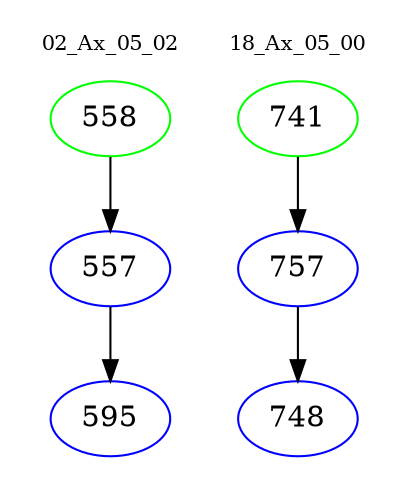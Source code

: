 digraph{
subgraph cluster_0 {
color = white
label = "02_Ax_05_02";
fontsize=10;
T0_558 [label="558", color="green"]
T0_558 -> T0_557 [color="black"]
T0_557 [label="557", color="blue"]
T0_557 -> T0_595 [color="black"]
T0_595 [label="595", color="blue"]
}
subgraph cluster_1 {
color = white
label = "18_Ax_05_00";
fontsize=10;
T1_741 [label="741", color="green"]
T1_741 -> T1_757 [color="black"]
T1_757 [label="757", color="blue"]
T1_757 -> T1_748 [color="black"]
T1_748 [label="748", color="blue"]
}
}
